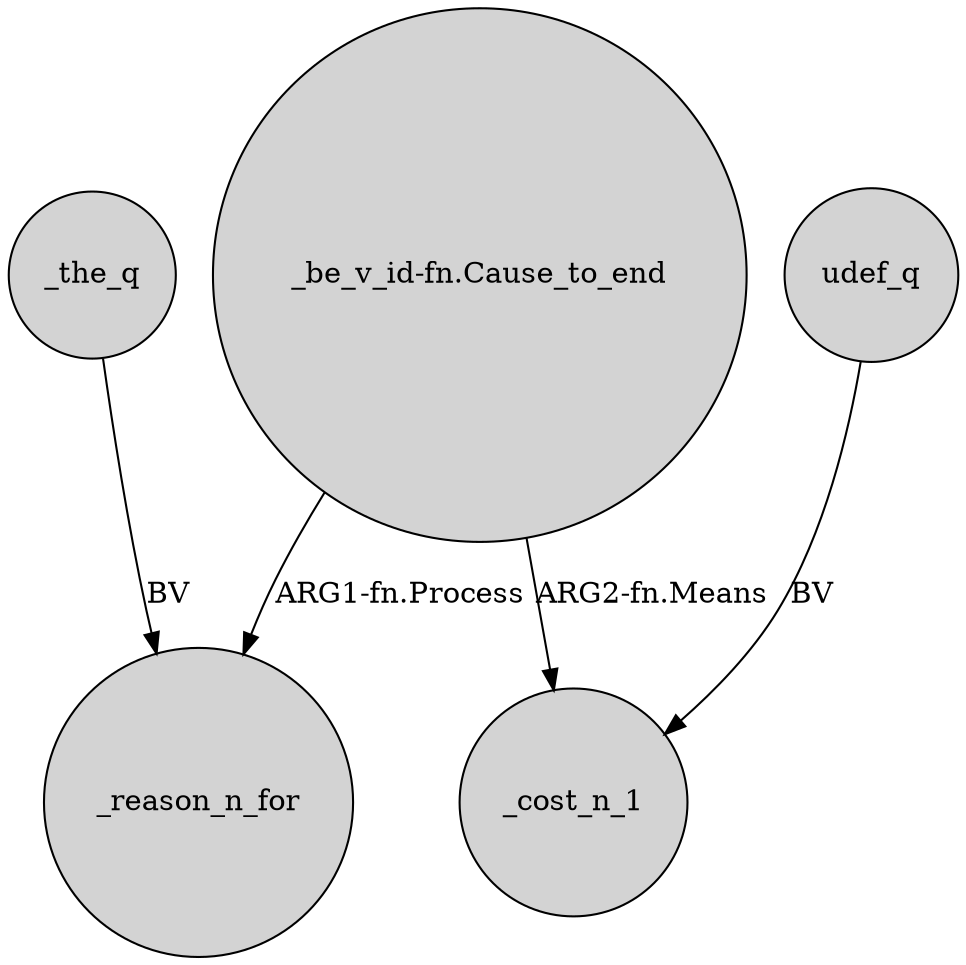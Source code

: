 digraph {
	node [shape=circle style=filled]
	_the_q -> _reason_n_for [label=BV]
	"_be_v_id-fn.Cause_to_end" -> _reason_n_for [label="ARG1-fn.Process"]
	udef_q -> _cost_n_1 [label=BV]
	"_be_v_id-fn.Cause_to_end" -> _cost_n_1 [label="ARG2-fn.Means"]
}
